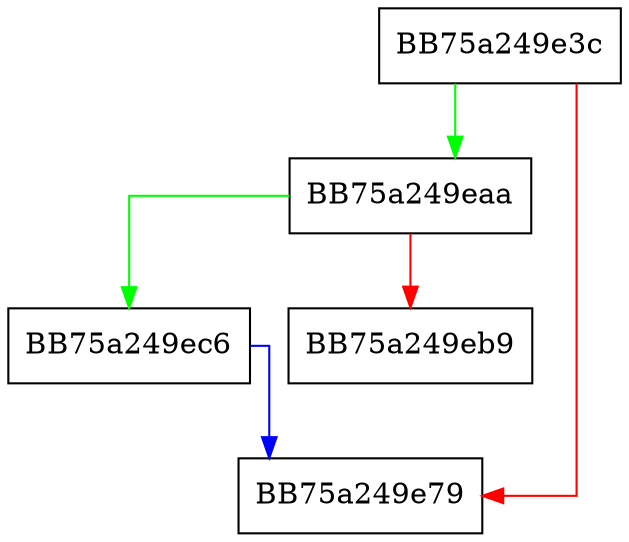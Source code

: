 digraph Entry {
  node [shape="box"];
  graph [splines=ortho];
  BB75a249e3c -> BB75a249eaa [color="green"];
  BB75a249e3c -> BB75a249e79 [color="red"];
  BB75a249eaa -> BB75a249ec6 [color="green"];
  BB75a249eaa -> BB75a249eb9 [color="red"];
  BB75a249ec6 -> BB75a249e79 [color="blue"];
}